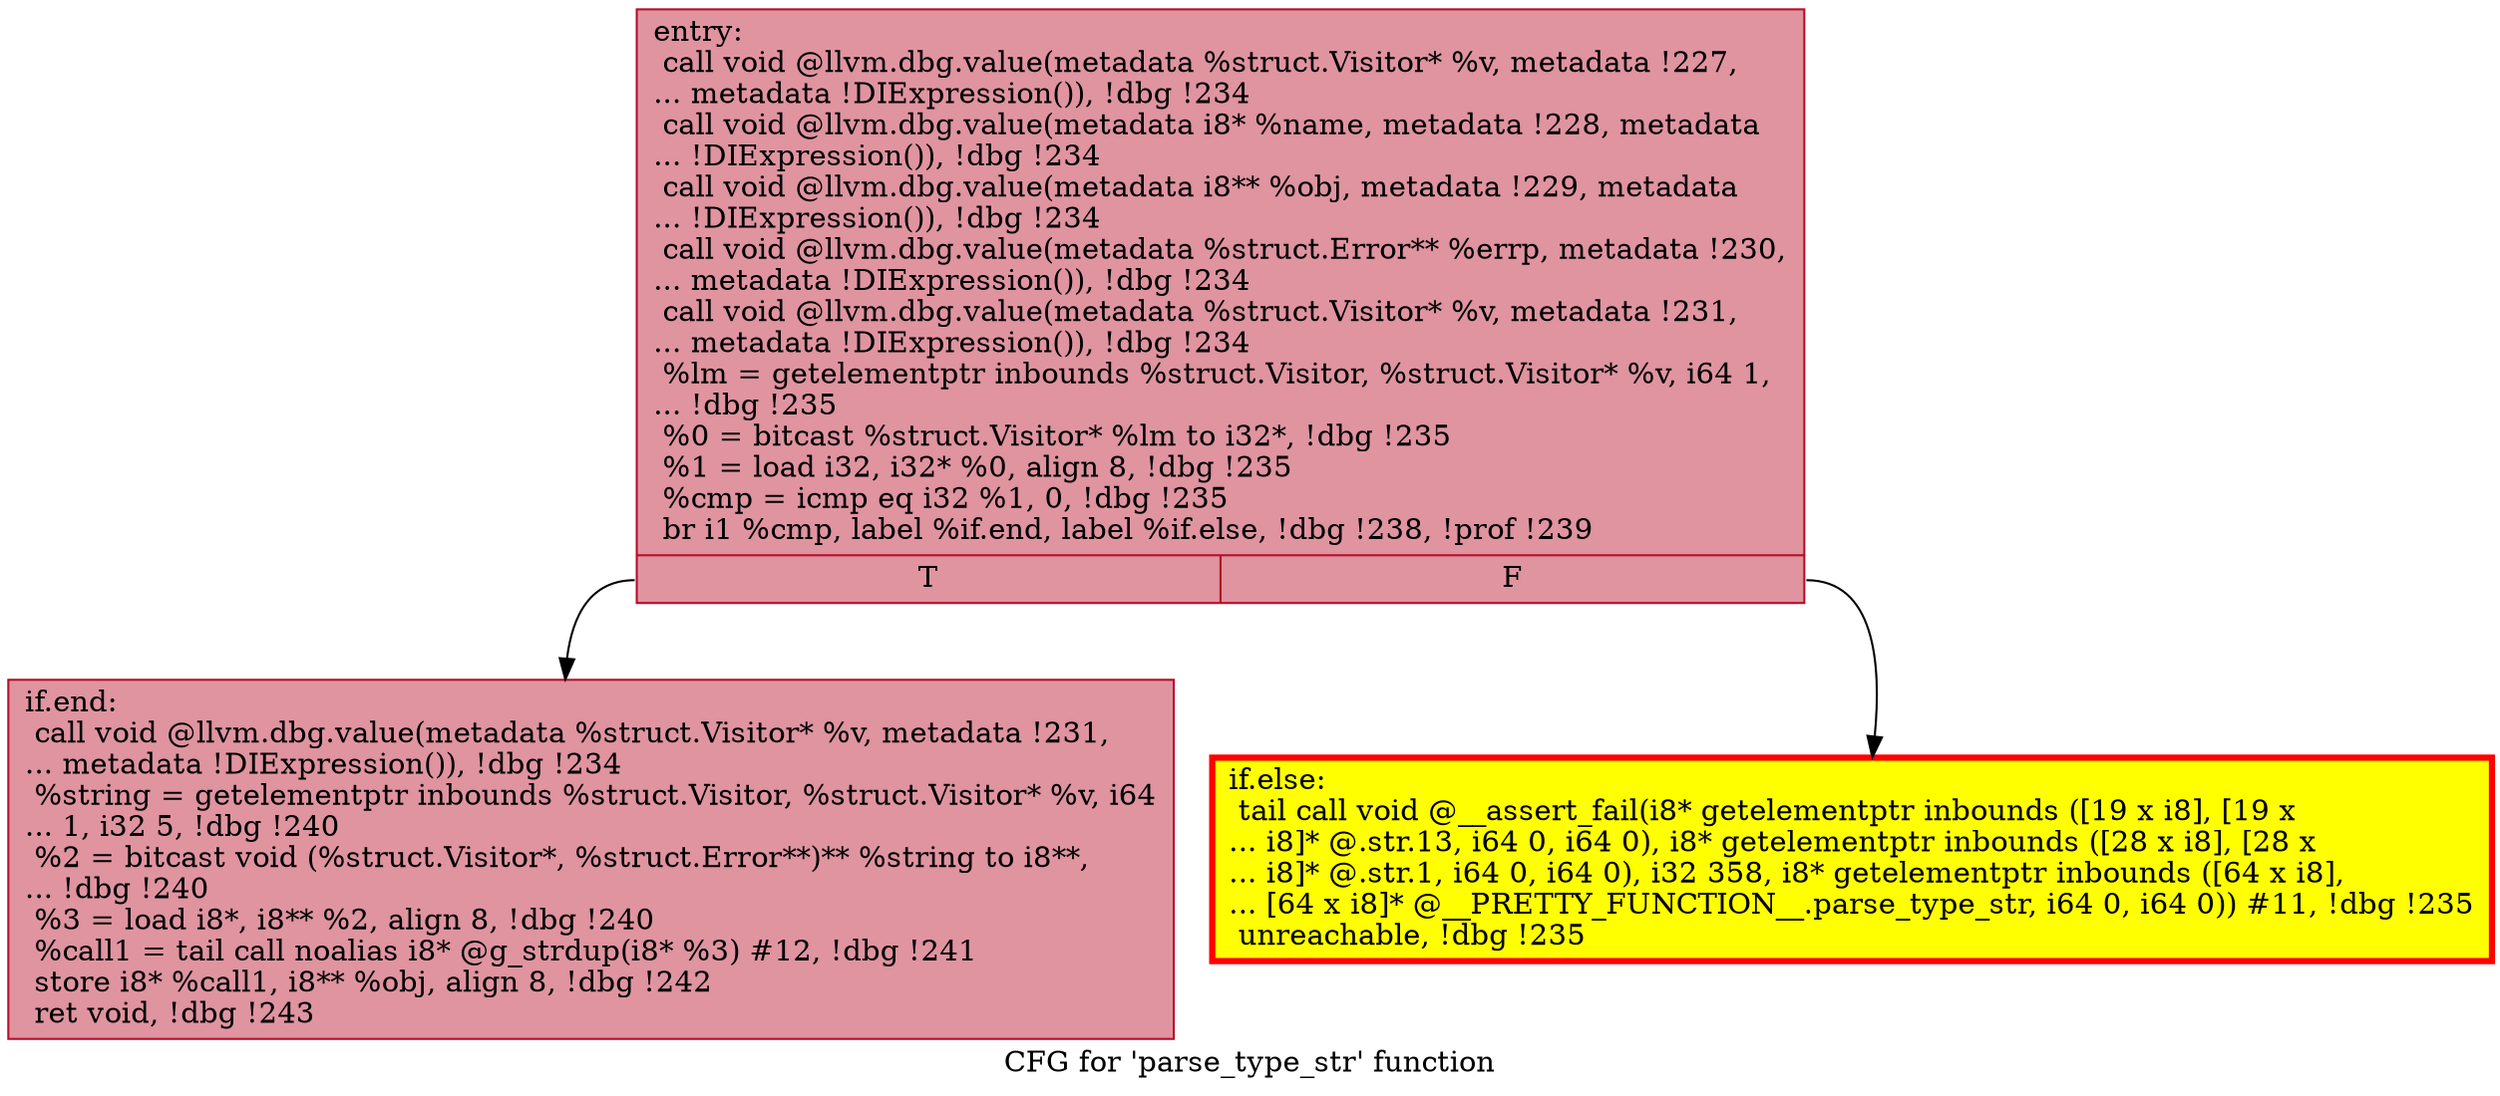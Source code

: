digraph "CFG for 'parse_type_str' function" {
	label="CFG for 'parse_type_str' function";

	Node0x55642288cf40 [shape=record,color="#b70d28ff", style=filled, fillcolor="#b70d2870",label="{entry:\l  call void @llvm.dbg.value(metadata %struct.Visitor* %v, metadata !227,\l... metadata !DIExpression()), !dbg !234\l  call void @llvm.dbg.value(metadata i8* %name, metadata !228, metadata\l... !DIExpression()), !dbg !234\l  call void @llvm.dbg.value(metadata i8** %obj, metadata !229, metadata\l... !DIExpression()), !dbg !234\l  call void @llvm.dbg.value(metadata %struct.Error** %errp, metadata !230,\l... metadata !DIExpression()), !dbg !234\l  call void @llvm.dbg.value(metadata %struct.Visitor* %v, metadata !231,\l... metadata !DIExpression()), !dbg !234\l  %lm = getelementptr inbounds %struct.Visitor, %struct.Visitor* %v, i64 1,\l... !dbg !235\l  %0 = bitcast %struct.Visitor* %lm to i32*, !dbg !235\l  %1 = load i32, i32* %0, align 8, !dbg !235\l  %cmp = icmp eq i32 %1, 0, !dbg !235\l  br i1 %cmp, label %if.end, label %if.else, !dbg !238, !prof !239\l|{<s0>T|<s1>F}}"];
	Node0x55642288cf40:s0 -> Node0x556422899900;
	Node0x55642288cf40:s1 -> Node0x556422899970;
	Node0x556422899970 [shape=record,penwidth=3.0, style="filled", color="red", fillcolor="yellow",label="{if.else:                                          \l  tail call void @__assert_fail(i8* getelementptr inbounds ([19 x i8], [19 x\l... i8]* @.str.13, i64 0, i64 0), i8* getelementptr inbounds ([28 x i8], [28 x\l... i8]* @.str.1, i64 0, i64 0), i32 358, i8* getelementptr inbounds ([64 x i8],\l... [64 x i8]* @__PRETTY_FUNCTION__.parse_type_str, i64 0, i64 0)) #11, !dbg !235\l  unreachable, !dbg !235\l}"];
	Node0x556422899900 [shape=record,color="#b70d28ff", style=filled, fillcolor="#b70d2870",label="{if.end:                                           \l  call void @llvm.dbg.value(metadata %struct.Visitor* %v, metadata !231,\l... metadata !DIExpression()), !dbg !234\l  %string = getelementptr inbounds %struct.Visitor, %struct.Visitor* %v, i64\l... 1, i32 5, !dbg !240\l  %2 = bitcast void (%struct.Visitor*, %struct.Error**)** %string to i8**,\l... !dbg !240\l  %3 = load i8*, i8** %2, align 8, !dbg !240\l  %call1 = tail call noalias i8* @g_strdup(i8* %3) #12, !dbg !241\l  store i8* %call1, i8** %obj, align 8, !dbg !242\l  ret void, !dbg !243\l}"];
}
